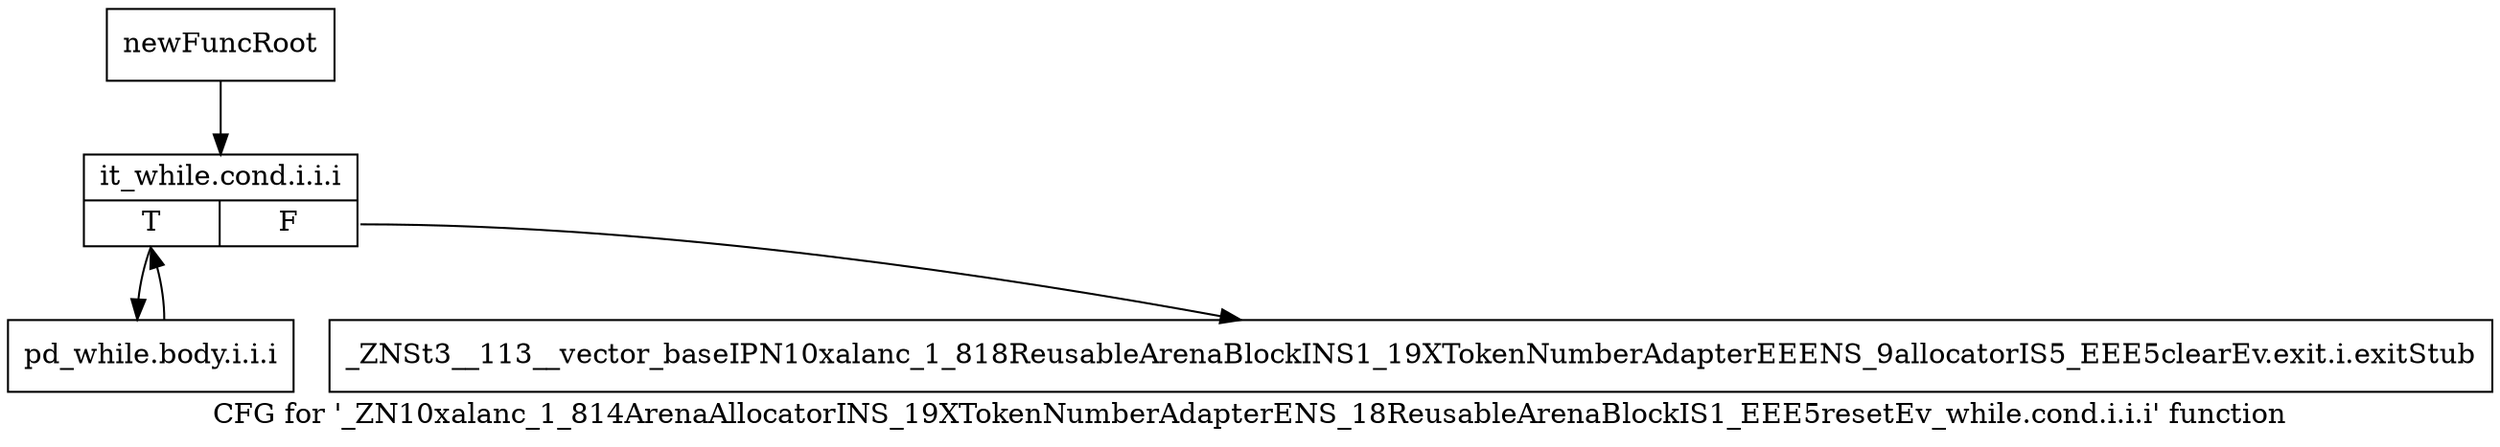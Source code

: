 digraph "CFG for '_ZN10xalanc_1_814ArenaAllocatorINS_19XTokenNumberAdapterENS_18ReusableArenaBlockIS1_EEE5resetEv_while.cond.i.i.i' function" {
	label="CFG for '_ZN10xalanc_1_814ArenaAllocatorINS_19XTokenNumberAdapterENS_18ReusableArenaBlockIS1_EEE5resetEv_while.cond.i.i.i' function";

	Node0x9ef8200 [shape=record,label="{newFuncRoot}"];
	Node0x9ef8200 -> Node0x9ef82a0;
	Node0x9ef8250 [shape=record,label="{_ZNSt3__113__vector_baseIPN10xalanc_1_818ReusableArenaBlockINS1_19XTokenNumberAdapterEEENS_9allocatorIS5_EEE5clearEv.exit.i.exitStub}"];
	Node0x9ef82a0 [shape=record,label="{it_while.cond.i.i.i|{<s0>T|<s1>F}}"];
	Node0x9ef82a0:s0 -> Node0x9ef82f0;
	Node0x9ef82a0:s1 -> Node0x9ef8250;
	Node0x9ef82f0 [shape=record,label="{pd_while.body.i.i.i}"];
	Node0x9ef82f0 -> Node0x9ef82a0;
}
